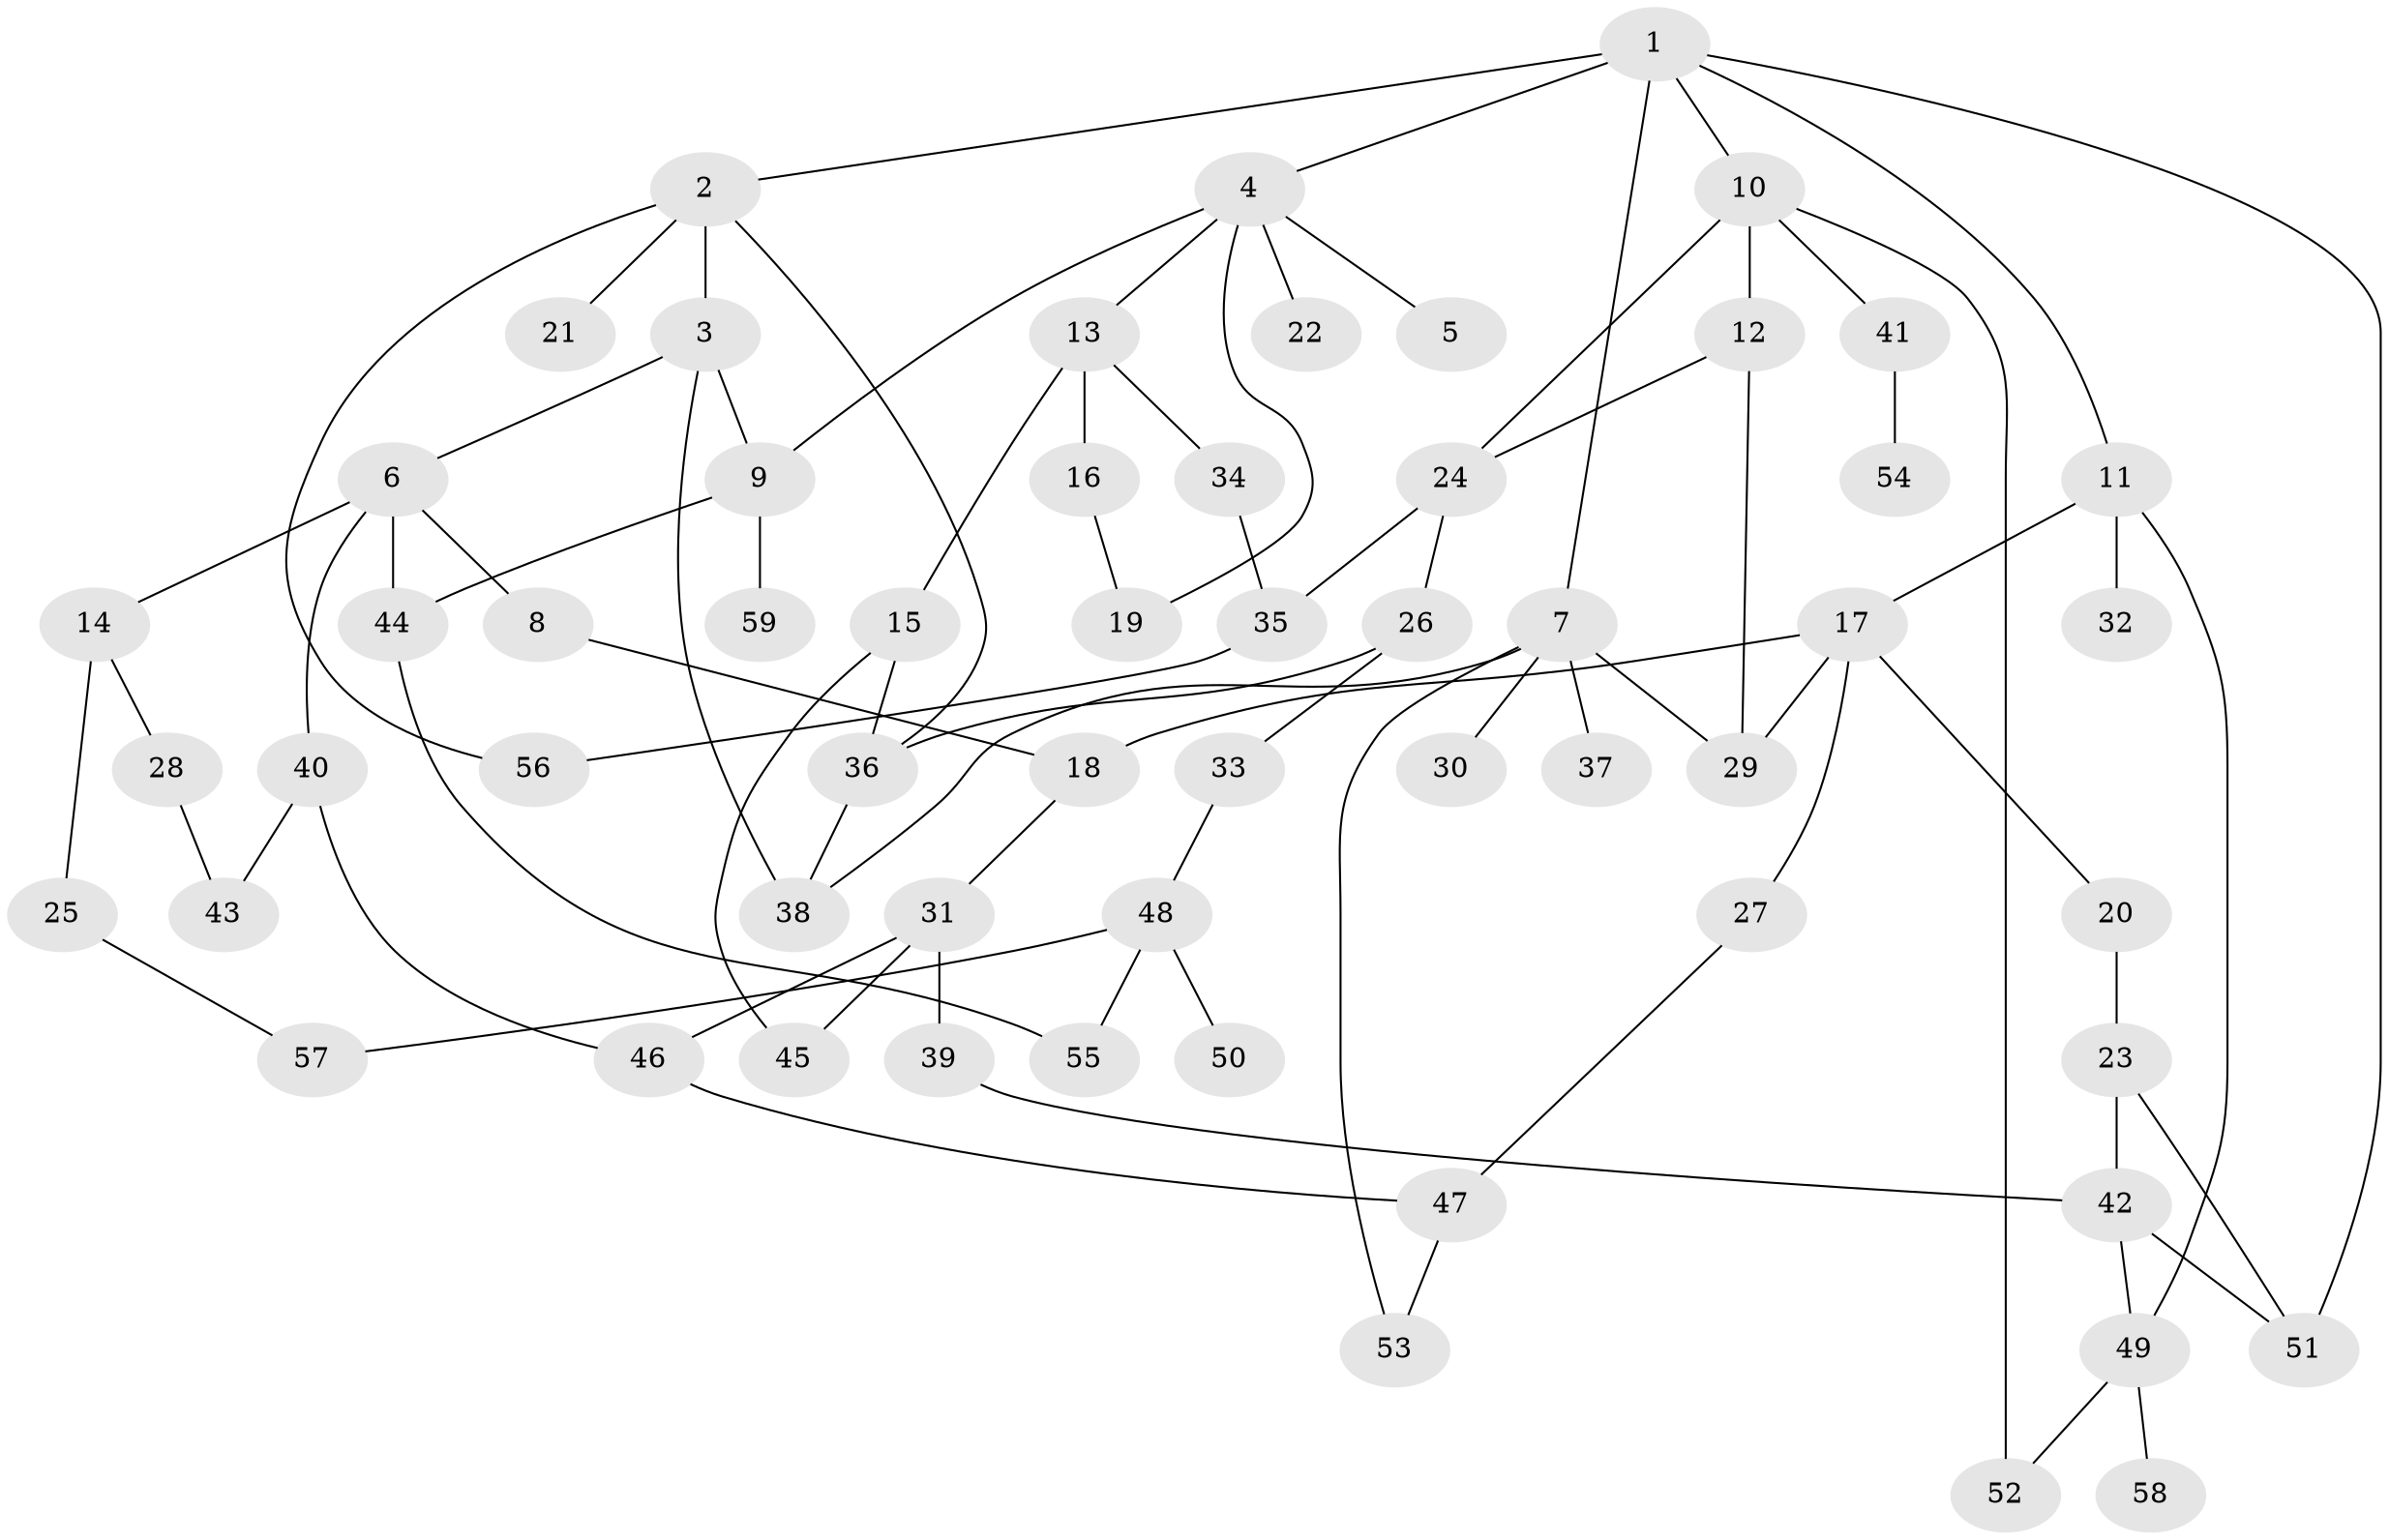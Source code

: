 // coarse degree distribution, {11: 0.034482758620689655, 5: 0.06896551724137931, 8: 0.06896551724137931, 1: 0.1724137931034483, 4: 0.13793103448275862, 2: 0.1724137931034483, 7: 0.034482758620689655, 3: 0.3103448275862069}
// Generated by graph-tools (version 1.1) at 2025/17/03/04/25 18:17:10]
// undirected, 59 vertices, 83 edges
graph export_dot {
graph [start="1"]
  node [color=gray90,style=filled];
  1;
  2;
  3;
  4;
  5;
  6;
  7;
  8;
  9;
  10;
  11;
  12;
  13;
  14;
  15;
  16;
  17;
  18;
  19;
  20;
  21;
  22;
  23;
  24;
  25;
  26;
  27;
  28;
  29;
  30;
  31;
  32;
  33;
  34;
  35;
  36;
  37;
  38;
  39;
  40;
  41;
  42;
  43;
  44;
  45;
  46;
  47;
  48;
  49;
  50;
  51;
  52;
  53;
  54;
  55;
  56;
  57;
  58;
  59;
  1 -- 2;
  1 -- 4;
  1 -- 7;
  1 -- 10;
  1 -- 11;
  1 -- 51;
  2 -- 3;
  2 -- 21;
  2 -- 56;
  2 -- 36;
  3 -- 6;
  3 -- 9;
  3 -- 38;
  4 -- 5;
  4 -- 13;
  4 -- 19;
  4 -- 22;
  4 -- 9;
  6 -- 8;
  6 -- 14;
  6 -- 40;
  6 -- 44;
  7 -- 30;
  7 -- 37;
  7 -- 38;
  7 -- 29;
  7 -- 53;
  8 -- 18;
  9 -- 44;
  9 -- 59;
  10 -- 12;
  10 -- 24;
  10 -- 41;
  10 -- 52;
  11 -- 17;
  11 -- 32;
  11 -- 49;
  12 -- 29;
  12 -- 24;
  13 -- 15;
  13 -- 16;
  13 -- 34;
  14 -- 25;
  14 -- 28;
  15 -- 36;
  15 -- 45;
  16 -- 19;
  17 -- 20;
  17 -- 27;
  17 -- 29;
  17 -- 18;
  18 -- 31;
  20 -- 23;
  23 -- 42;
  23 -- 51;
  24 -- 26;
  24 -- 35;
  25 -- 57;
  26 -- 33;
  26 -- 36;
  27 -- 47;
  28 -- 43;
  31 -- 39;
  31 -- 45;
  31 -- 46;
  33 -- 48;
  34 -- 35;
  35 -- 56;
  36 -- 38;
  39 -- 42;
  40 -- 43;
  40 -- 46;
  41 -- 54;
  42 -- 49;
  42 -- 51;
  44 -- 55;
  46 -- 47;
  47 -- 53;
  48 -- 50;
  48 -- 57;
  48 -- 55;
  49 -- 52;
  49 -- 58;
}
